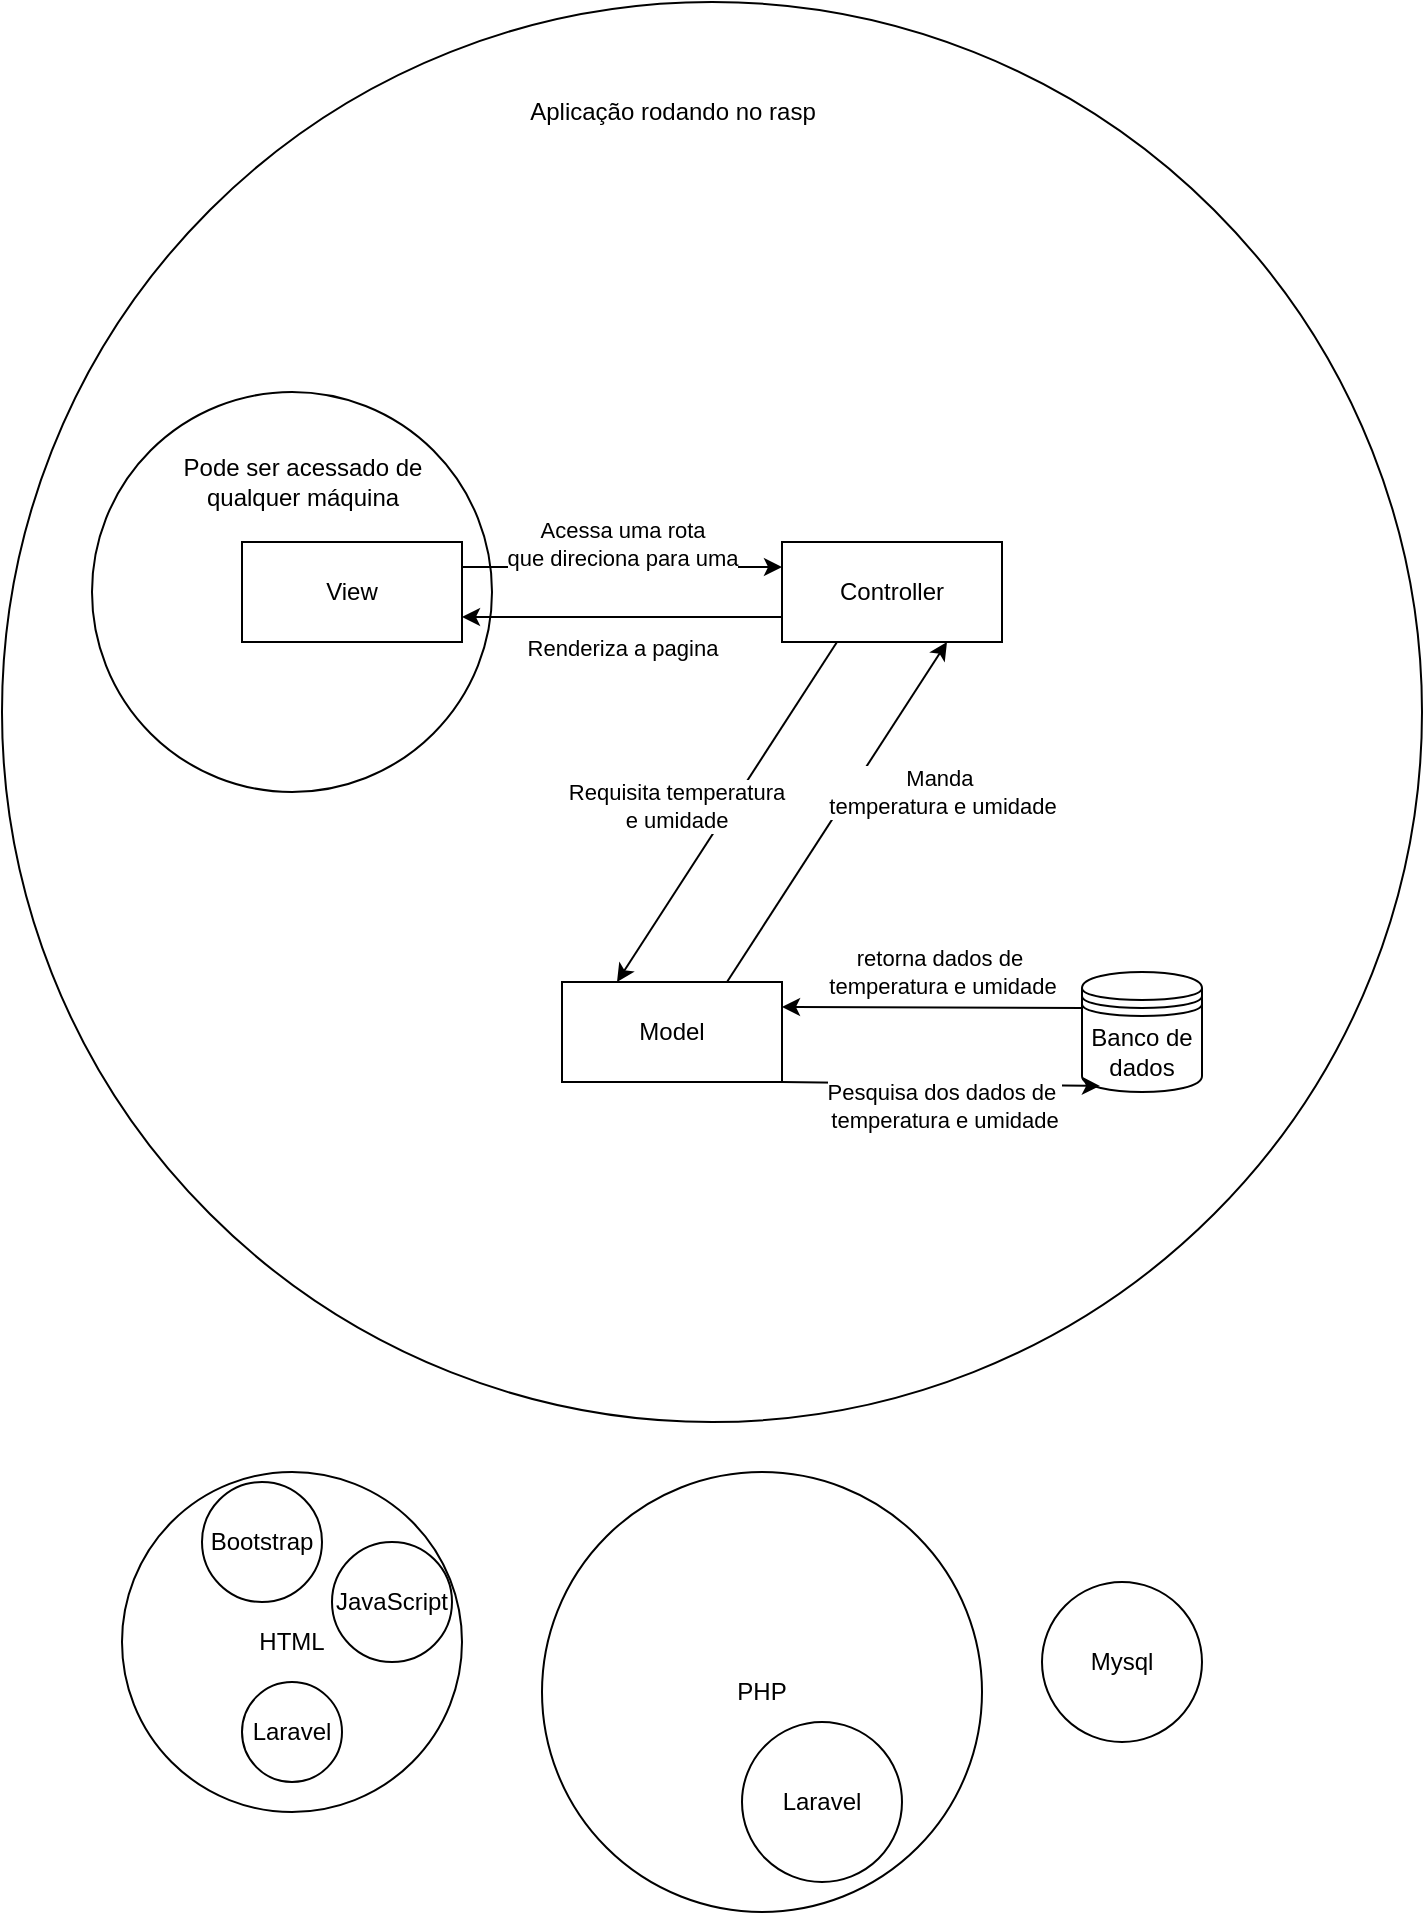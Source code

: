 <mxfile version="22.0.4" type="github">
  <diagram name="Página-1" id="txFkV5qtQ6-GotB8eZur">
    <mxGraphModel dx="1434" dy="822" grid="1" gridSize="10" guides="1" tooltips="1" connect="1" arrows="1" fold="1" page="1" pageScale="1" pageWidth="827" pageHeight="1169" math="0" shadow="0">
      <root>
        <mxCell id="0" />
        <mxCell id="1" parent="0" />
        <mxCell id="Tcr9Ncec1bthyELoQFyk-24" value="&lt;div&gt;&lt;br&gt;&lt;/div&gt;&lt;div&gt;&lt;br&gt;&lt;/div&gt;&lt;div&gt;&lt;br&gt;&lt;/div&gt;&lt;div&gt;&lt;br&gt;&lt;/div&gt;&lt;div&gt;&lt;br&gt;&lt;/div&gt;&lt;div&gt;&lt;br&gt;&lt;/div&gt;&lt;div&gt;&lt;br&gt;&lt;/div&gt;&lt;div&gt;&lt;br&gt;&lt;/div&gt;&lt;div&gt;&lt;br&gt;&lt;/div&gt;&lt;div&gt;&lt;br&gt;&lt;/div&gt;&lt;div&gt;&lt;br&gt;&lt;/div&gt;&lt;div&gt;&lt;br&gt;&lt;/div&gt;&lt;div&gt;&lt;br&gt;&lt;/div&gt;&lt;div&gt;&lt;br&gt;&lt;/div&gt;&lt;div&gt;&lt;br&gt;&lt;/div&gt;&lt;div&gt;&lt;br&gt;&lt;/div&gt;&lt;div&gt;&lt;br&gt;&lt;/div&gt;&lt;div&gt;&lt;br&gt;&lt;/div&gt;&lt;div&gt;&lt;br&gt;&lt;/div&gt;&lt;div&gt;&lt;br&gt;&lt;/div&gt;&lt;div&gt;&lt;br&gt;&lt;/div&gt;&lt;div&gt;&lt;br&gt;&lt;/div&gt;&lt;div&gt;&lt;br&gt;&lt;/div&gt;&lt;div&gt;&lt;br&gt;&lt;/div&gt;&lt;div&gt;&lt;br&gt;&lt;/div&gt;&lt;div&gt;&lt;br&gt;&lt;/div&gt;&lt;div&gt;&lt;br&gt;&lt;/div&gt;&lt;div&gt;&lt;br&gt;&lt;/div&gt;&lt;div&gt;&lt;br&gt;&lt;/div&gt;&lt;div&gt;&lt;br&gt;&lt;/div&gt;&lt;div&gt;&lt;br&gt;&lt;/div&gt;&lt;div&gt;&lt;br&gt;&lt;/div&gt;&lt;div&gt;&lt;br&gt;&lt;/div&gt;&lt;div&gt;&lt;br&gt;&lt;/div&gt;&lt;div&gt;&lt;br&gt;&lt;/div&gt;&lt;div&gt;&lt;br&gt;&lt;/div&gt;&lt;div&gt;&lt;br&gt;&lt;/div&gt;&lt;div&gt;&lt;br&gt;&lt;/div&gt;&lt;div&gt;&lt;br&gt;&lt;/div&gt;" style="ellipse;whiteSpace=wrap;html=1;aspect=fixed;" parent="1" vertex="1">
          <mxGeometry x="50" y="60" width="710" height="710" as="geometry" />
        </mxCell>
        <mxCell id="Tcr9Ncec1bthyELoQFyk-23" value="&lt;div&gt;&lt;br&gt;&lt;/div&gt;&lt;div&gt;&lt;br&gt;&lt;/div&gt;&lt;div&gt;&lt;br&gt;&lt;/div&gt;&lt;div&gt;&lt;br&gt;&lt;/div&gt;&lt;div&gt;&lt;br&gt;&lt;/div&gt;&lt;div&gt;&lt;br&gt;&lt;/div&gt;" style="ellipse;whiteSpace=wrap;html=1;aspect=fixed;direction=south;" parent="1" vertex="1">
          <mxGeometry x="95" y="255" width="200" height="200" as="geometry" />
        </mxCell>
        <mxCell id="Tcr9Ncec1bthyELoQFyk-1" value="Controller" style="html=1;whiteSpace=wrap;" parent="1" vertex="1">
          <mxGeometry x="440" y="330" width="110" height="50" as="geometry" />
        </mxCell>
        <mxCell id="Tcr9Ncec1bthyELoQFyk-2" value="Model" style="html=1;whiteSpace=wrap;" parent="1" vertex="1">
          <mxGeometry x="330" y="550" width="110" height="50" as="geometry" />
        </mxCell>
        <mxCell id="Tcr9Ncec1bthyELoQFyk-3" value="Banco de dados" style="shape=datastore;whiteSpace=wrap;html=1;" parent="1" vertex="1">
          <mxGeometry x="590" y="545" width="60" height="60" as="geometry" />
        </mxCell>
        <mxCell id="Tcr9Ncec1bthyELoQFyk-5" value="" style="endArrow=classic;html=1;rounded=0;exitX=0.75;exitY=0;exitDx=0;exitDy=0;entryX=0.75;entryY=1;entryDx=0;entryDy=0;" parent="1" source="Tcr9Ncec1bthyELoQFyk-2" target="Tcr9Ncec1bthyELoQFyk-1" edge="1">
          <mxGeometry width="50" height="50" relative="1" as="geometry">
            <mxPoint x="390" y="440" as="sourcePoint" />
            <mxPoint x="440" y="390" as="targetPoint" />
          </mxGeometry>
        </mxCell>
        <mxCell id="Tcr9Ncec1bthyELoQFyk-6" value="&lt;div&gt;Manda&amp;nbsp;&lt;/div&gt;&lt;div&gt;temperatura e umidade&lt;/div&gt;" style="edgeLabel;html=1;align=center;verticalAlign=middle;resizable=0;points=[];" parent="Tcr9Ncec1bthyELoQFyk-5" vertex="1" connectable="0">
          <mxGeometry x="0.18" y="-4" relative="1" as="geometry">
            <mxPoint x="39" y="3" as="offset" />
          </mxGeometry>
        </mxCell>
        <mxCell id="Tcr9Ncec1bthyELoQFyk-7" value="" style="endArrow=classic;html=1;rounded=0;exitX=0.25;exitY=1;exitDx=0;exitDy=0;entryX=0.25;entryY=0;entryDx=0;entryDy=0;" parent="1" source="Tcr9Ncec1bthyELoQFyk-1" target="Tcr9Ncec1bthyELoQFyk-2" edge="1">
          <mxGeometry width="50" height="50" relative="1" as="geometry">
            <mxPoint x="390" y="440" as="sourcePoint" />
            <mxPoint x="440" y="390" as="targetPoint" />
          </mxGeometry>
        </mxCell>
        <mxCell id="Tcr9Ncec1bthyELoQFyk-8" value="&lt;div&gt;Requisita temperatura&lt;/div&gt;&lt;div&gt;e umidade&lt;br&gt;&lt;/div&gt;" style="edgeLabel;html=1;align=center;verticalAlign=middle;resizable=0;points=[];" parent="Tcr9Ncec1bthyELoQFyk-7" vertex="1" connectable="0">
          <mxGeometry x="0.356" y="-3" relative="1" as="geometry">
            <mxPoint x="-4" y="-32" as="offset" />
          </mxGeometry>
        </mxCell>
        <mxCell id="Tcr9Ncec1bthyELoQFyk-9" value="" style="endArrow=classic;html=1;rounded=0;exitX=0;exitY=0.3;exitDx=0;exitDy=0;entryX=1;entryY=0.25;entryDx=0;entryDy=0;" parent="1" source="Tcr9Ncec1bthyELoQFyk-3" target="Tcr9Ncec1bthyELoQFyk-2" edge="1">
          <mxGeometry width="50" height="50" relative="1" as="geometry">
            <mxPoint x="440" y="660" as="sourcePoint" />
            <mxPoint x="490" y="610" as="targetPoint" />
          </mxGeometry>
        </mxCell>
        <mxCell id="Tcr9Ncec1bthyELoQFyk-12" value="&lt;div&gt;retorna dados de&amp;nbsp;&lt;/div&gt;&lt;div&gt;temperatura e umidade&lt;/div&gt;" style="edgeLabel;html=1;align=center;verticalAlign=middle;resizable=0;points=[];" parent="Tcr9Ncec1bthyELoQFyk-9" vertex="1" connectable="0">
          <mxGeometry x="0.144" y="3" relative="1" as="geometry">
            <mxPoint x="16" y="-21" as="offset" />
          </mxGeometry>
        </mxCell>
        <mxCell id="Tcr9Ncec1bthyELoQFyk-10" value="" style="endArrow=classic;html=1;rounded=0;exitX=1;exitY=1;exitDx=0;exitDy=0;entryX=0.15;entryY=0.95;entryDx=0;entryDy=0;entryPerimeter=0;" parent="1" source="Tcr9Ncec1bthyELoQFyk-2" target="Tcr9Ncec1bthyELoQFyk-3" edge="1">
          <mxGeometry width="50" height="50" relative="1" as="geometry">
            <mxPoint x="450" y="670" as="sourcePoint" />
            <mxPoint x="500" y="620" as="targetPoint" />
          </mxGeometry>
        </mxCell>
        <mxCell id="Tcr9Ncec1bthyELoQFyk-11" value="&lt;div&gt;Pesquisa dos dados de&amp;nbsp;&lt;/div&gt;&lt;div&gt;temperatura e umidade&lt;br&gt;&lt;/div&gt;" style="edgeLabel;html=1;align=center;verticalAlign=middle;resizable=0;points=[];" parent="Tcr9Ncec1bthyELoQFyk-10" vertex="1" connectable="0">
          <mxGeometry x="-0.39" y="1" relative="1" as="geometry">
            <mxPoint x="32" y="12" as="offset" />
          </mxGeometry>
        </mxCell>
        <mxCell id="Tcr9Ncec1bthyELoQFyk-13" value="View" style="html=1;whiteSpace=wrap;" parent="1" vertex="1">
          <mxGeometry x="170" y="330" width="110" height="50" as="geometry" />
        </mxCell>
        <mxCell id="Tcr9Ncec1bthyELoQFyk-14" value="" style="endArrow=classic;html=1;rounded=0;exitX=0;exitY=0.75;exitDx=0;exitDy=0;entryX=1;entryY=0.75;entryDx=0;entryDy=0;" parent="1" source="Tcr9Ncec1bthyELoQFyk-1" target="Tcr9Ncec1bthyELoQFyk-13" edge="1">
          <mxGeometry width="50" height="50" relative="1" as="geometry">
            <mxPoint x="390" y="320" as="sourcePoint" />
            <mxPoint x="440" y="270" as="targetPoint" />
          </mxGeometry>
        </mxCell>
        <mxCell id="Tcr9Ncec1bthyELoQFyk-15" value="Renderiza a pagina" style="edgeLabel;html=1;align=center;verticalAlign=middle;resizable=0;points=[];" parent="Tcr9Ncec1bthyELoQFyk-14" vertex="1" connectable="0">
          <mxGeometry x="0.237" y="3" relative="1" as="geometry">
            <mxPoint x="19" y="12" as="offset" />
          </mxGeometry>
        </mxCell>
        <mxCell id="Tcr9Ncec1bthyELoQFyk-17" value="" style="endArrow=classic;html=1;rounded=0;exitX=1;exitY=0.25;exitDx=0;exitDy=0;entryX=0;entryY=0.25;entryDx=0;entryDy=0;" parent="1" source="Tcr9Ncec1bthyELoQFyk-13" target="Tcr9Ncec1bthyELoQFyk-1" edge="1">
          <mxGeometry width="50" height="50" relative="1" as="geometry">
            <mxPoint x="390" y="320" as="sourcePoint" />
            <mxPoint x="337.5" y="220" as="targetPoint" />
          </mxGeometry>
        </mxCell>
        <mxCell id="Tcr9Ncec1bthyELoQFyk-19" value="&lt;div&gt;Acessa uma rota&lt;/div&gt;&lt;div&gt;que direciona para uma&lt;br&gt;&lt;/div&gt;" style="edgeLabel;html=1;align=center;verticalAlign=middle;resizable=0;points=[];" parent="Tcr9Ncec1bthyELoQFyk-17" vertex="1" connectable="0">
          <mxGeometry x="0.047" y="-3" relative="1" as="geometry">
            <mxPoint x="-4" y="-15" as="offset" />
          </mxGeometry>
        </mxCell>
        <mxCell id="Tcr9Ncec1bthyELoQFyk-25" value="Aplicação rodando no rasp" style="text;html=1;align=center;verticalAlign=middle;resizable=0;points=[];autosize=1;strokeColor=none;fillColor=none;" parent="1" vertex="1">
          <mxGeometry x="300" y="100" width="170" height="30" as="geometry" />
        </mxCell>
        <mxCell id="Tcr9Ncec1bthyELoQFyk-27" value="&lt;div&gt;Pode ser acessado de&lt;/div&gt;qualquer máquina" style="text;html=1;align=center;verticalAlign=middle;resizable=0;points=[];autosize=1;strokeColor=none;fillColor=none;" parent="1" vertex="1">
          <mxGeometry x="130" y="280" width="140" height="40" as="geometry" />
        </mxCell>
        <mxCell id="Tcr9Ncec1bthyELoQFyk-28" value="&lt;div&gt;HTML&lt;br&gt;&lt;/div&gt;" style="ellipse;whiteSpace=wrap;html=1;aspect=fixed;" parent="1" vertex="1">
          <mxGeometry x="110" y="795" width="170" height="170" as="geometry" />
        </mxCell>
        <mxCell id="Tcr9Ncec1bthyELoQFyk-29" value="PHP" style="ellipse;whiteSpace=wrap;html=1;aspect=fixed;" parent="1" vertex="1">
          <mxGeometry x="320" y="795" width="220" height="220" as="geometry" />
        </mxCell>
        <mxCell id="Tcr9Ncec1bthyELoQFyk-30" value="Laravel" style="ellipse;whiteSpace=wrap;html=1;aspect=fixed;" parent="1" vertex="1">
          <mxGeometry x="420" y="920" width="80" height="80" as="geometry" />
        </mxCell>
        <mxCell id="Tcr9Ncec1bthyELoQFyk-31" value="Laravel" style="ellipse;whiteSpace=wrap;html=1;aspect=fixed;" parent="1" vertex="1">
          <mxGeometry x="170" y="900" width="50" height="50" as="geometry" />
        </mxCell>
        <mxCell id="Tcr9Ncec1bthyELoQFyk-32" value="Mysql" style="ellipse;whiteSpace=wrap;html=1;aspect=fixed;" parent="1" vertex="1">
          <mxGeometry x="570" y="850" width="80" height="80" as="geometry" />
        </mxCell>
        <mxCell id="Tcr9Ncec1bthyELoQFyk-33" value="JavaScript" style="ellipse;whiteSpace=wrap;html=1;aspect=fixed;" parent="1" vertex="1">
          <mxGeometry x="215" y="830" width="60" height="60" as="geometry" />
        </mxCell>
        <mxCell id="Tcr9Ncec1bthyELoQFyk-34" value="Bootstrap" style="ellipse;whiteSpace=wrap;html=1;aspect=fixed;" parent="1" vertex="1">
          <mxGeometry x="150" y="800" width="60" height="60" as="geometry" />
        </mxCell>
      </root>
    </mxGraphModel>
  </diagram>
</mxfile>
